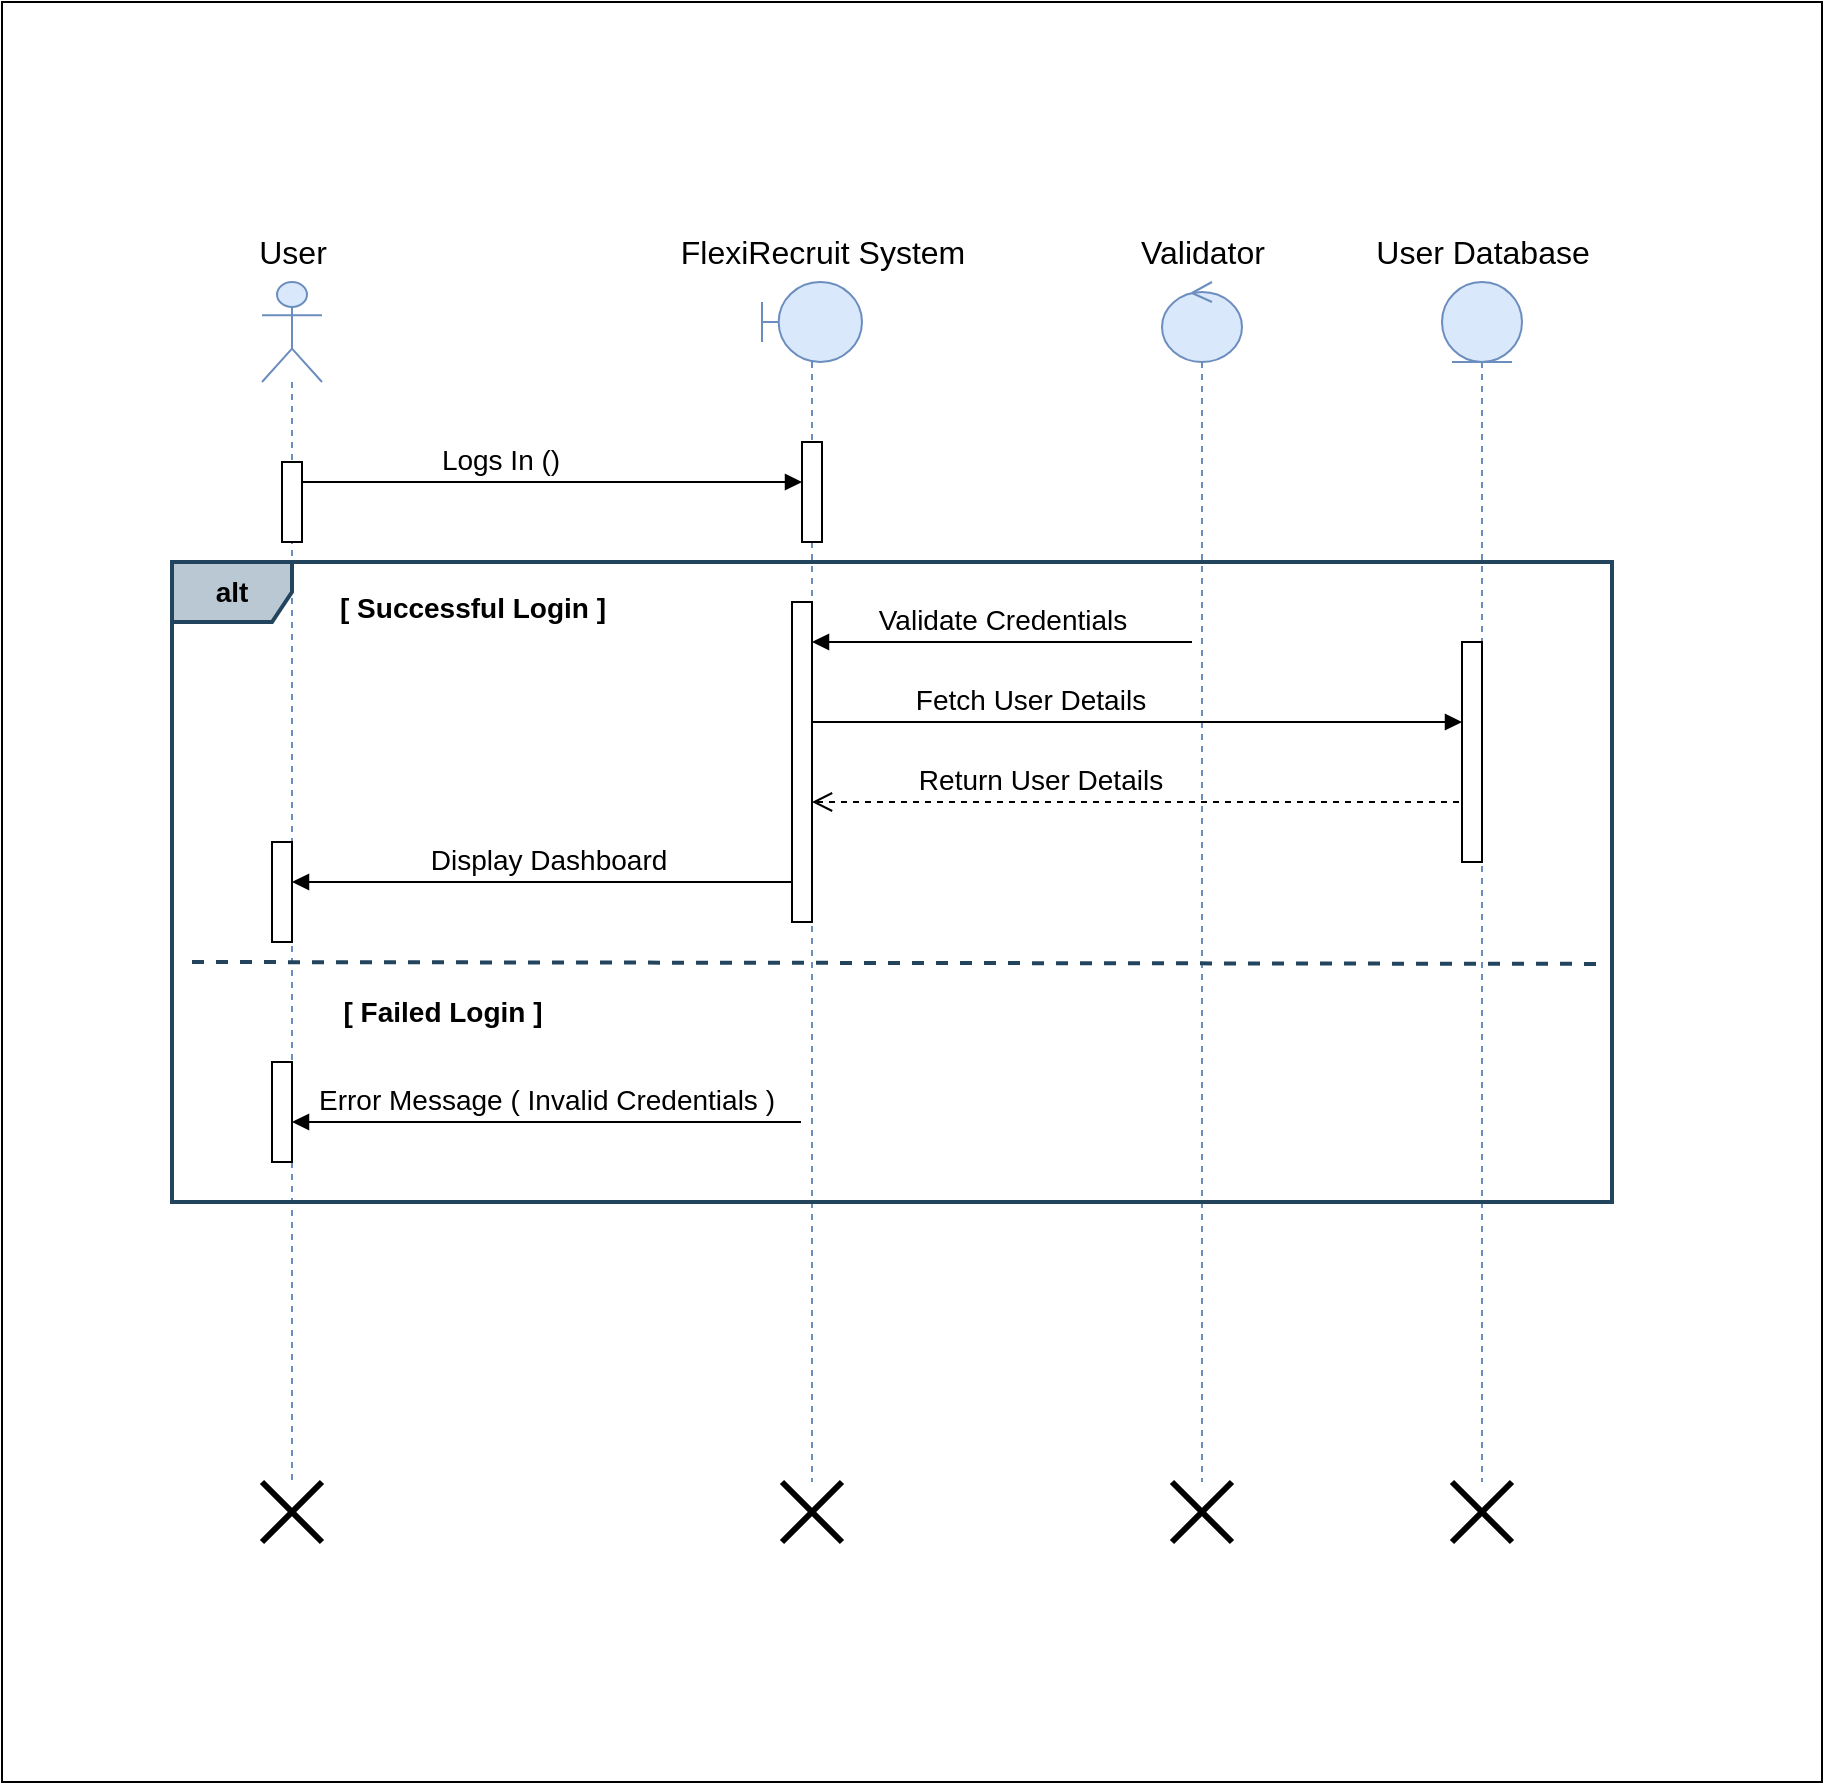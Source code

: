 <mxfile version="24.8.4">
  <diagram name="Page-1" id="sXXu67hmAwj4wklGZ8lD">
    <mxGraphModel dx="3718" dy="2676" grid="1" gridSize="10" guides="1" tooltips="1" connect="1" arrows="1" fold="1" page="1" pageScale="1" pageWidth="850" pageHeight="1100" math="0" shadow="0">
      <root>
        <mxCell id="0" />
        <mxCell id="1" parent="0" />
        <mxCell id="3BGXNCvIv7jbFCUcZG6t-31" value="" style="rounded=0;whiteSpace=wrap;html=1;" parent="1" vertex="1">
          <mxGeometry x="-20" y="-20" width="910" height="890" as="geometry" />
        </mxCell>
        <mxCell id="KjJdQQjPQj2NTetO9bAf-2" value="" style="group" parent="1" vertex="1" connectable="0">
          <mxGeometry x="65" y="90" width="720" height="660" as="geometry" />
        </mxCell>
        <mxCell id="3BGXNCvIv7jbFCUcZG6t-1" value="" style="shape=umlLifeline;perimeter=lifelinePerimeter;whiteSpace=wrap;html=1;container=1;dropTarget=0;collapsible=0;recursiveResize=0;outlineConnect=0;portConstraint=eastwest;newEdgeStyle={&quot;curved&quot;:0,&quot;rounded&quot;:0};participant=umlActor;size=50;fillColor=#dae8fc;strokeColor=#6c8ebf;" parent="KjJdQQjPQj2NTetO9bAf-2" vertex="1">
          <mxGeometry x="45" y="30" width="30" height="600" as="geometry" />
        </mxCell>
        <mxCell id="3BGXNCvIv7jbFCUcZG6t-25" value="" style="html=1;points=[[0,0,0,0,5],[0,1,0,0,-5],[1,0,0,0,5],[1,1,0,0,-5]];perimeter=orthogonalPerimeter;outlineConnect=0;targetShapes=umlLifeline;portConstraint=eastwest;newEdgeStyle={&quot;curved&quot;:0,&quot;rounded&quot;:0};" parent="3BGXNCvIv7jbFCUcZG6t-1" vertex="1">
          <mxGeometry x="10" y="90" width="10" height="40" as="geometry" />
        </mxCell>
        <mxCell id="3BGXNCvIv7jbFCUcZG6t-2" value="" style="shape=umlLifeline;perimeter=lifelinePerimeter;whiteSpace=wrap;html=1;container=1;dropTarget=0;collapsible=0;recursiveResize=0;outlineConnect=0;portConstraint=eastwest;newEdgeStyle={&quot;curved&quot;:0,&quot;rounded&quot;:0};participant=umlBoundary;size=40;fillColor=#dae8fc;strokeColor=#6c8ebf;" parent="KjJdQQjPQj2NTetO9bAf-2" vertex="1">
          <mxGeometry x="295" y="30" width="50" height="600" as="geometry" />
        </mxCell>
        <mxCell id="3BGXNCvIv7jbFCUcZG6t-30" value="" style="html=1;points=[[0,0,0,0,5],[0,1,0,0,-5],[1,0,0,0,5],[1,1,0,0,-5]];perimeter=orthogonalPerimeter;outlineConnect=0;targetShapes=umlLifeline;portConstraint=eastwest;newEdgeStyle={&quot;curved&quot;:0,&quot;rounded&quot;:0};" parent="3BGXNCvIv7jbFCUcZG6t-2" vertex="1">
          <mxGeometry x="20" y="80" width="10" height="50" as="geometry" />
        </mxCell>
        <mxCell id="3BGXNCvIv7jbFCUcZG6t-3" value="" style="shape=umlLifeline;perimeter=lifelinePerimeter;whiteSpace=wrap;html=1;container=1;dropTarget=0;collapsible=0;recursiveResize=0;outlineConnect=0;portConstraint=eastwest;newEdgeStyle={&quot;curved&quot;:0,&quot;rounded&quot;:0};participant=umlControl;fillColor=#dae8fc;strokeColor=#6c8ebf;" parent="KjJdQQjPQj2NTetO9bAf-2" vertex="1">
          <mxGeometry x="495" y="30" width="40" height="600" as="geometry" />
        </mxCell>
        <mxCell id="3BGXNCvIv7jbFCUcZG6t-4" value="" style="shape=umlLifeline;perimeter=lifelinePerimeter;whiteSpace=wrap;html=1;container=1;dropTarget=0;collapsible=0;recursiveResize=0;outlineConnect=0;portConstraint=eastwest;newEdgeStyle={&quot;curved&quot;:0,&quot;rounded&quot;:0};participant=umlEntity;fillColor=#dae8fc;strokeColor=#6c8ebf;" parent="KjJdQQjPQj2NTetO9bAf-2" vertex="1">
          <mxGeometry x="635" y="30" width="40" height="600" as="geometry" />
        </mxCell>
        <mxCell id="3BGXNCvIv7jbFCUcZG6t-5" value="&lt;font style=&quot;font-size: 16px;&quot;&gt;User&lt;br&gt;&lt;/font&gt;" style="text;html=1;align=center;verticalAlign=middle;resizable=0;points=[];autosize=1;strokeColor=none;fillColor=none;" parent="KjJdQQjPQj2NTetO9bAf-2" vertex="1">
          <mxGeometry x="30" width="60" height="30" as="geometry" />
        </mxCell>
        <mxCell id="3BGXNCvIv7jbFCUcZG6t-6" value="&lt;font style=&quot;font-size: 16px;&quot;&gt;FlexiRecruit System&lt;br&gt;&lt;/font&gt;" style="text;html=1;align=center;verticalAlign=middle;resizable=0;points=[];autosize=1;strokeColor=none;fillColor=none;" parent="KjJdQQjPQj2NTetO9bAf-2" vertex="1">
          <mxGeometry x="245" width="160" height="30" as="geometry" />
        </mxCell>
        <mxCell id="3BGXNCvIv7jbFCUcZG6t-7" value="&lt;font style=&quot;font-size: 16px;&quot;&gt;Validator&lt;br&gt;&lt;/font&gt;" style="text;html=1;align=center;verticalAlign=middle;resizable=0;points=[];autosize=1;strokeColor=none;fillColor=none;" parent="KjJdQQjPQj2NTetO9bAf-2" vertex="1">
          <mxGeometry x="470" width="90" height="30" as="geometry" />
        </mxCell>
        <mxCell id="3BGXNCvIv7jbFCUcZG6t-8" value="&lt;font style=&quot;font-size: 16px;&quot;&gt;User Database&lt;br&gt;&lt;/font&gt;" style="text;html=1;align=center;verticalAlign=middle;resizable=0;points=[];autosize=1;strokeColor=none;fillColor=none;" parent="KjJdQQjPQj2NTetO9bAf-2" vertex="1">
          <mxGeometry x="590" width="130" height="30" as="geometry" />
        </mxCell>
        <mxCell id="3BGXNCvIv7jbFCUcZG6t-9" value="&lt;font style=&quot;font-size: 14px;&quot;&gt;Logs In ()&lt;br&gt;&lt;/font&gt;" style="html=1;verticalAlign=bottom;endArrow=block;curved=0;rounded=0;" parent="KjJdQQjPQj2NTetO9bAf-2" edge="1">
          <mxGeometry x="-0.214" width="80" relative="1" as="geometry">
            <mxPoint x="65" y="130" as="sourcePoint" />
            <mxPoint x="315" y="130" as="targetPoint" />
            <mxPoint as="offset" />
          </mxGeometry>
        </mxCell>
        <mxCell id="3BGXNCvIv7jbFCUcZG6t-21" value="" style="shape=umlDestroy;whiteSpace=wrap;html=1;strokeWidth=3;targetShapes=umlLifeline;" parent="KjJdQQjPQj2NTetO9bAf-2" vertex="1">
          <mxGeometry x="45" y="630" width="30" height="30" as="geometry" />
        </mxCell>
        <mxCell id="3BGXNCvIv7jbFCUcZG6t-22" value="" style="shape=umlDestroy;whiteSpace=wrap;html=1;strokeWidth=3;targetShapes=umlLifeline;" parent="KjJdQQjPQj2NTetO9bAf-2" vertex="1">
          <mxGeometry x="305" y="630" width="30" height="30" as="geometry" />
        </mxCell>
        <mxCell id="3BGXNCvIv7jbFCUcZG6t-23" value="" style="shape=umlDestroy;whiteSpace=wrap;html=1;strokeWidth=3;targetShapes=umlLifeline;" parent="KjJdQQjPQj2NTetO9bAf-2" vertex="1">
          <mxGeometry x="500" y="630" width="30" height="30" as="geometry" />
        </mxCell>
        <mxCell id="3BGXNCvIv7jbFCUcZG6t-24" value="" style="shape=umlDestroy;whiteSpace=wrap;html=1;strokeWidth=3;targetShapes=umlLifeline;" parent="KjJdQQjPQj2NTetO9bAf-2" vertex="1">
          <mxGeometry x="640" y="630" width="30" height="30" as="geometry" />
        </mxCell>
        <mxCell id="KjJdQQjPQj2NTetO9bAf-1" value="" style="group" parent="KjJdQQjPQj2NTetO9bAf-2" vertex="1" connectable="0">
          <mxGeometry y="170" width="720" height="320" as="geometry" />
        </mxCell>
        <mxCell id="3BGXNCvIv7jbFCUcZG6t-12" value="&lt;b style=&quot;font-size: 14px;&quot;&gt;alt&lt;br&gt;&lt;/b&gt;" style="shape=umlFrame;whiteSpace=wrap;html=1;pointerEvents=0;strokeWidth=2;fillColor=#bac8d3;strokeColor=#23445d;" parent="KjJdQQjPQj2NTetO9bAf-1" vertex="1">
          <mxGeometry width="720" height="320" as="geometry" />
        </mxCell>
        <mxCell id="3BGXNCvIv7jbFCUcZG6t-13" value="&lt;font style=&quot;font-size: 14px;&quot;&gt;&lt;b&gt;[ Successful Login ]&lt;/b&gt;&lt;br&gt;&lt;/font&gt;" style="text;html=1;align=center;verticalAlign=middle;resizable=0;points=[];autosize=1;strokeColor=none;fillColor=none;" parent="KjJdQQjPQj2NTetO9bAf-1" vertex="1">
          <mxGeometry x="70" y="8" width="160" height="30" as="geometry" />
        </mxCell>
        <mxCell id="3BGXNCvIv7jbFCUcZG6t-14" value="&lt;font style=&quot;font-size: 14px;&quot;&gt;Validate Credentials&lt;br&gt;&lt;/font&gt;" style="html=1;verticalAlign=bottom;endArrow=block;curved=0;rounded=0;" parent="KjJdQQjPQj2NTetO9bAf-1" target="3BGXNCvIv7jbFCUcZG6t-26" edge="1">
          <mxGeometry width="80" relative="1" as="geometry">
            <mxPoint x="510" y="40" as="sourcePoint" />
            <mxPoint x="430" y="40" as="targetPoint" />
          </mxGeometry>
        </mxCell>
        <mxCell id="3BGXNCvIv7jbFCUcZG6t-15" value="&lt;font style=&quot;font-size: 14px;&quot;&gt;Fetch User Details&lt;br&gt;&lt;/font&gt;" style="html=1;verticalAlign=bottom;endArrow=block;curved=0;rounded=0;" parent="KjJdQQjPQj2NTetO9bAf-1" target="3BGXNCvIv7jbFCUcZG6t-27" edge="1">
          <mxGeometry x="-0.312" width="80" relative="1" as="geometry">
            <mxPoint x="315" y="80" as="sourcePoint" />
            <mxPoint x="395" y="80" as="targetPoint" />
            <mxPoint as="offset" />
          </mxGeometry>
        </mxCell>
        <mxCell id="3BGXNCvIv7jbFCUcZG6t-16" value="&lt;font style=&quot;font-size: 14px;&quot;&gt;Return User Details&lt;br&gt;&lt;/font&gt;" style="html=1;verticalAlign=bottom;endArrow=open;dashed=1;endSize=8;curved=0;rounded=0;" parent="KjJdQQjPQj2NTetO9bAf-1" edge="1">
          <mxGeometry x="0.312" relative="1" as="geometry">
            <mxPoint x="649.5" y="120" as="sourcePoint" />
            <mxPoint x="320" y="120" as="targetPoint" />
            <mxPoint as="offset" />
          </mxGeometry>
        </mxCell>
        <mxCell id="3BGXNCvIv7jbFCUcZG6t-17" value="&lt;font style=&quot;font-size: 14px;&quot;&gt;Display Dashboard&lt;br&gt;&lt;/font&gt;" style="html=1;verticalAlign=bottom;endArrow=block;curved=0;rounded=0;" parent="KjJdQQjPQj2NTetO9bAf-1" target="3BGXNCvIv7jbFCUcZG6t-28" edge="1">
          <mxGeometry width="80" relative="1" as="geometry">
            <mxPoint x="315" y="160" as="sourcePoint" />
            <mxPoint x="120" y="160" as="targetPoint" />
          </mxGeometry>
        </mxCell>
        <mxCell id="3BGXNCvIv7jbFCUcZG6t-18" value="" style="endArrow=none;dashed=1;html=1;rounded=0;entryX=0.996;entryY=0.628;entryDx=0;entryDy=0;entryPerimeter=0;strokeWidth=2;fillColor=#bac8d3;strokeColor=#23445d;" parent="KjJdQQjPQj2NTetO9bAf-1" target="3BGXNCvIv7jbFCUcZG6t-12" edge="1">
          <mxGeometry width="50" height="50" relative="1" as="geometry">
            <mxPoint x="10" y="200" as="sourcePoint" />
            <mxPoint x="720" y="200" as="targetPoint" />
          </mxGeometry>
        </mxCell>
        <mxCell id="3BGXNCvIv7jbFCUcZG6t-19" value="&lt;b&gt;&lt;font style=&quot;font-size: 14px;&quot;&gt;[ Failed Login ]&lt;br&gt;&lt;/font&gt;&lt;/b&gt;" style="text;html=1;align=center;verticalAlign=middle;resizable=0;points=[];autosize=1;strokeColor=none;fillColor=none;" parent="KjJdQQjPQj2NTetO9bAf-1" vertex="1">
          <mxGeometry x="75" y="210" width="120" height="30" as="geometry" />
        </mxCell>
        <mxCell id="3BGXNCvIv7jbFCUcZG6t-20" value="&lt;font style=&quot;font-size: 14px;&quot;&gt;Error Message ( Invalid Credentials )&lt;br&gt;&lt;/font&gt;" style="html=1;verticalAlign=bottom;endArrow=block;curved=0;rounded=0;" parent="KjJdQQjPQj2NTetO9bAf-1" edge="1">
          <mxGeometry width="80" relative="1" as="geometry">
            <mxPoint x="314.5" y="280" as="sourcePoint" />
            <mxPoint x="60" y="280" as="targetPoint" />
          </mxGeometry>
        </mxCell>
        <mxCell id="3BGXNCvIv7jbFCUcZG6t-26" value="" style="html=1;points=[[0,0,0,0,5],[0,1,0,0,-5],[1,0,0,0,5],[1,1,0,0,-5]];perimeter=orthogonalPerimeter;outlineConnect=0;targetShapes=umlLifeline;portConstraint=eastwest;newEdgeStyle={&quot;curved&quot;:0,&quot;rounded&quot;:0};" parent="KjJdQQjPQj2NTetO9bAf-1" vertex="1">
          <mxGeometry x="310" y="20" width="10" height="160" as="geometry" />
        </mxCell>
        <mxCell id="3BGXNCvIv7jbFCUcZG6t-27" value="" style="html=1;points=[[0,0,0,0,5],[0,1,0,0,-5],[1,0,0,0,5],[1,1,0,0,-5]];perimeter=orthogonalPerimeter;outlineConnect=0;targetShapes=umlLifeline;portConstraint=eastwest;newEdgeStyle={&quot;curved&quot;:0,&quot;rounded&quot;:0};" parent="KjJdQQjPQj2NTetO9bAf-1" vertex="1">
          <mxGeometry x="645" y="40" width="10" height="110" as="geometry" />
        </mxCell>
        <mxCell id="3BGXNCvIv7jbFCUcZG6t-28" value="" style="html=1;points=[[0,0,0,0,5],[0,1,0,0,-5],[1,0,0,0,5],[1,1,0,0,-5]];perimeter=orthogonalPerimeter;outlineConnect=0;targetShapes=umlLifeline;portConstraint=eastwest;newEdgeStyle={&quot;curved&quot;:0,&quot;rounded&quot;:0};" parent="KjJdQQjPQj2NTetO9bAf-1" vertex="1">
          <mxGeometry x="50" y="140" width="10" height="50" as="geometry" />
        </mxCell>
        <mxCell id="3BGXNCvIv7jbFCUcZG6t-29" value="" style="html=1;points=[[0,0,0,0,5],[0,1,0,0,-5],[1,0,0,0,5],[1,1,0,0,-5]];perimeter=orthogonalPerimeter;outlineConnect=0;targetShapes=umlLifeline;portConstraint=eastwest;newEdgeStyle={&quot;curved&quot;:0,&quot;rounded&quot;:0};" parent="KjJdQQjPQj2NTetO9bAf-1" vertex="1">
          <mxGeometry x="50" y="250" width="10" height="50" as="geometry" />
        </mxCell>
      </root>
    </mxGraphModel>
  </diagram>
</mxfile>
